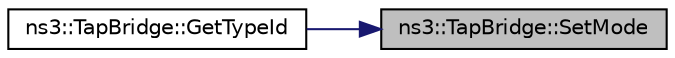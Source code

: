 digraph "ns3::TapBridge::SetMode"
{
 // LATEX_PDF_SIZE
  edge [fontname="Helvetica",fontsize="10",labelfontname="Helvetica",labelfontsize="10"];
  node [fontname="Helvetica",fontsize="10",shape=record];
  rankdir="RL";
  Node1 [label="ns3::TapBridge::SetMode",height=0.2,width=0.4,color="black", fillcolor="grey75", style="filled", fontcolor="black",tooltip="Set the operating mode of this device."];
  Node1 -> Node2 [dir="back",color="midnightblue",fontsize="10",style="solid",fontname="Helvetica"];
  Node2 [label="ns3::TapBridge::GetTypeId",height=0.2,width=0.4,color="black", fillcolor="white", style="filled",URL="$classns3_1_1_tap_bridge.html#a9ac80b6070b0e111d23367c42e411746",tooltip="Get the type ID."];
}
